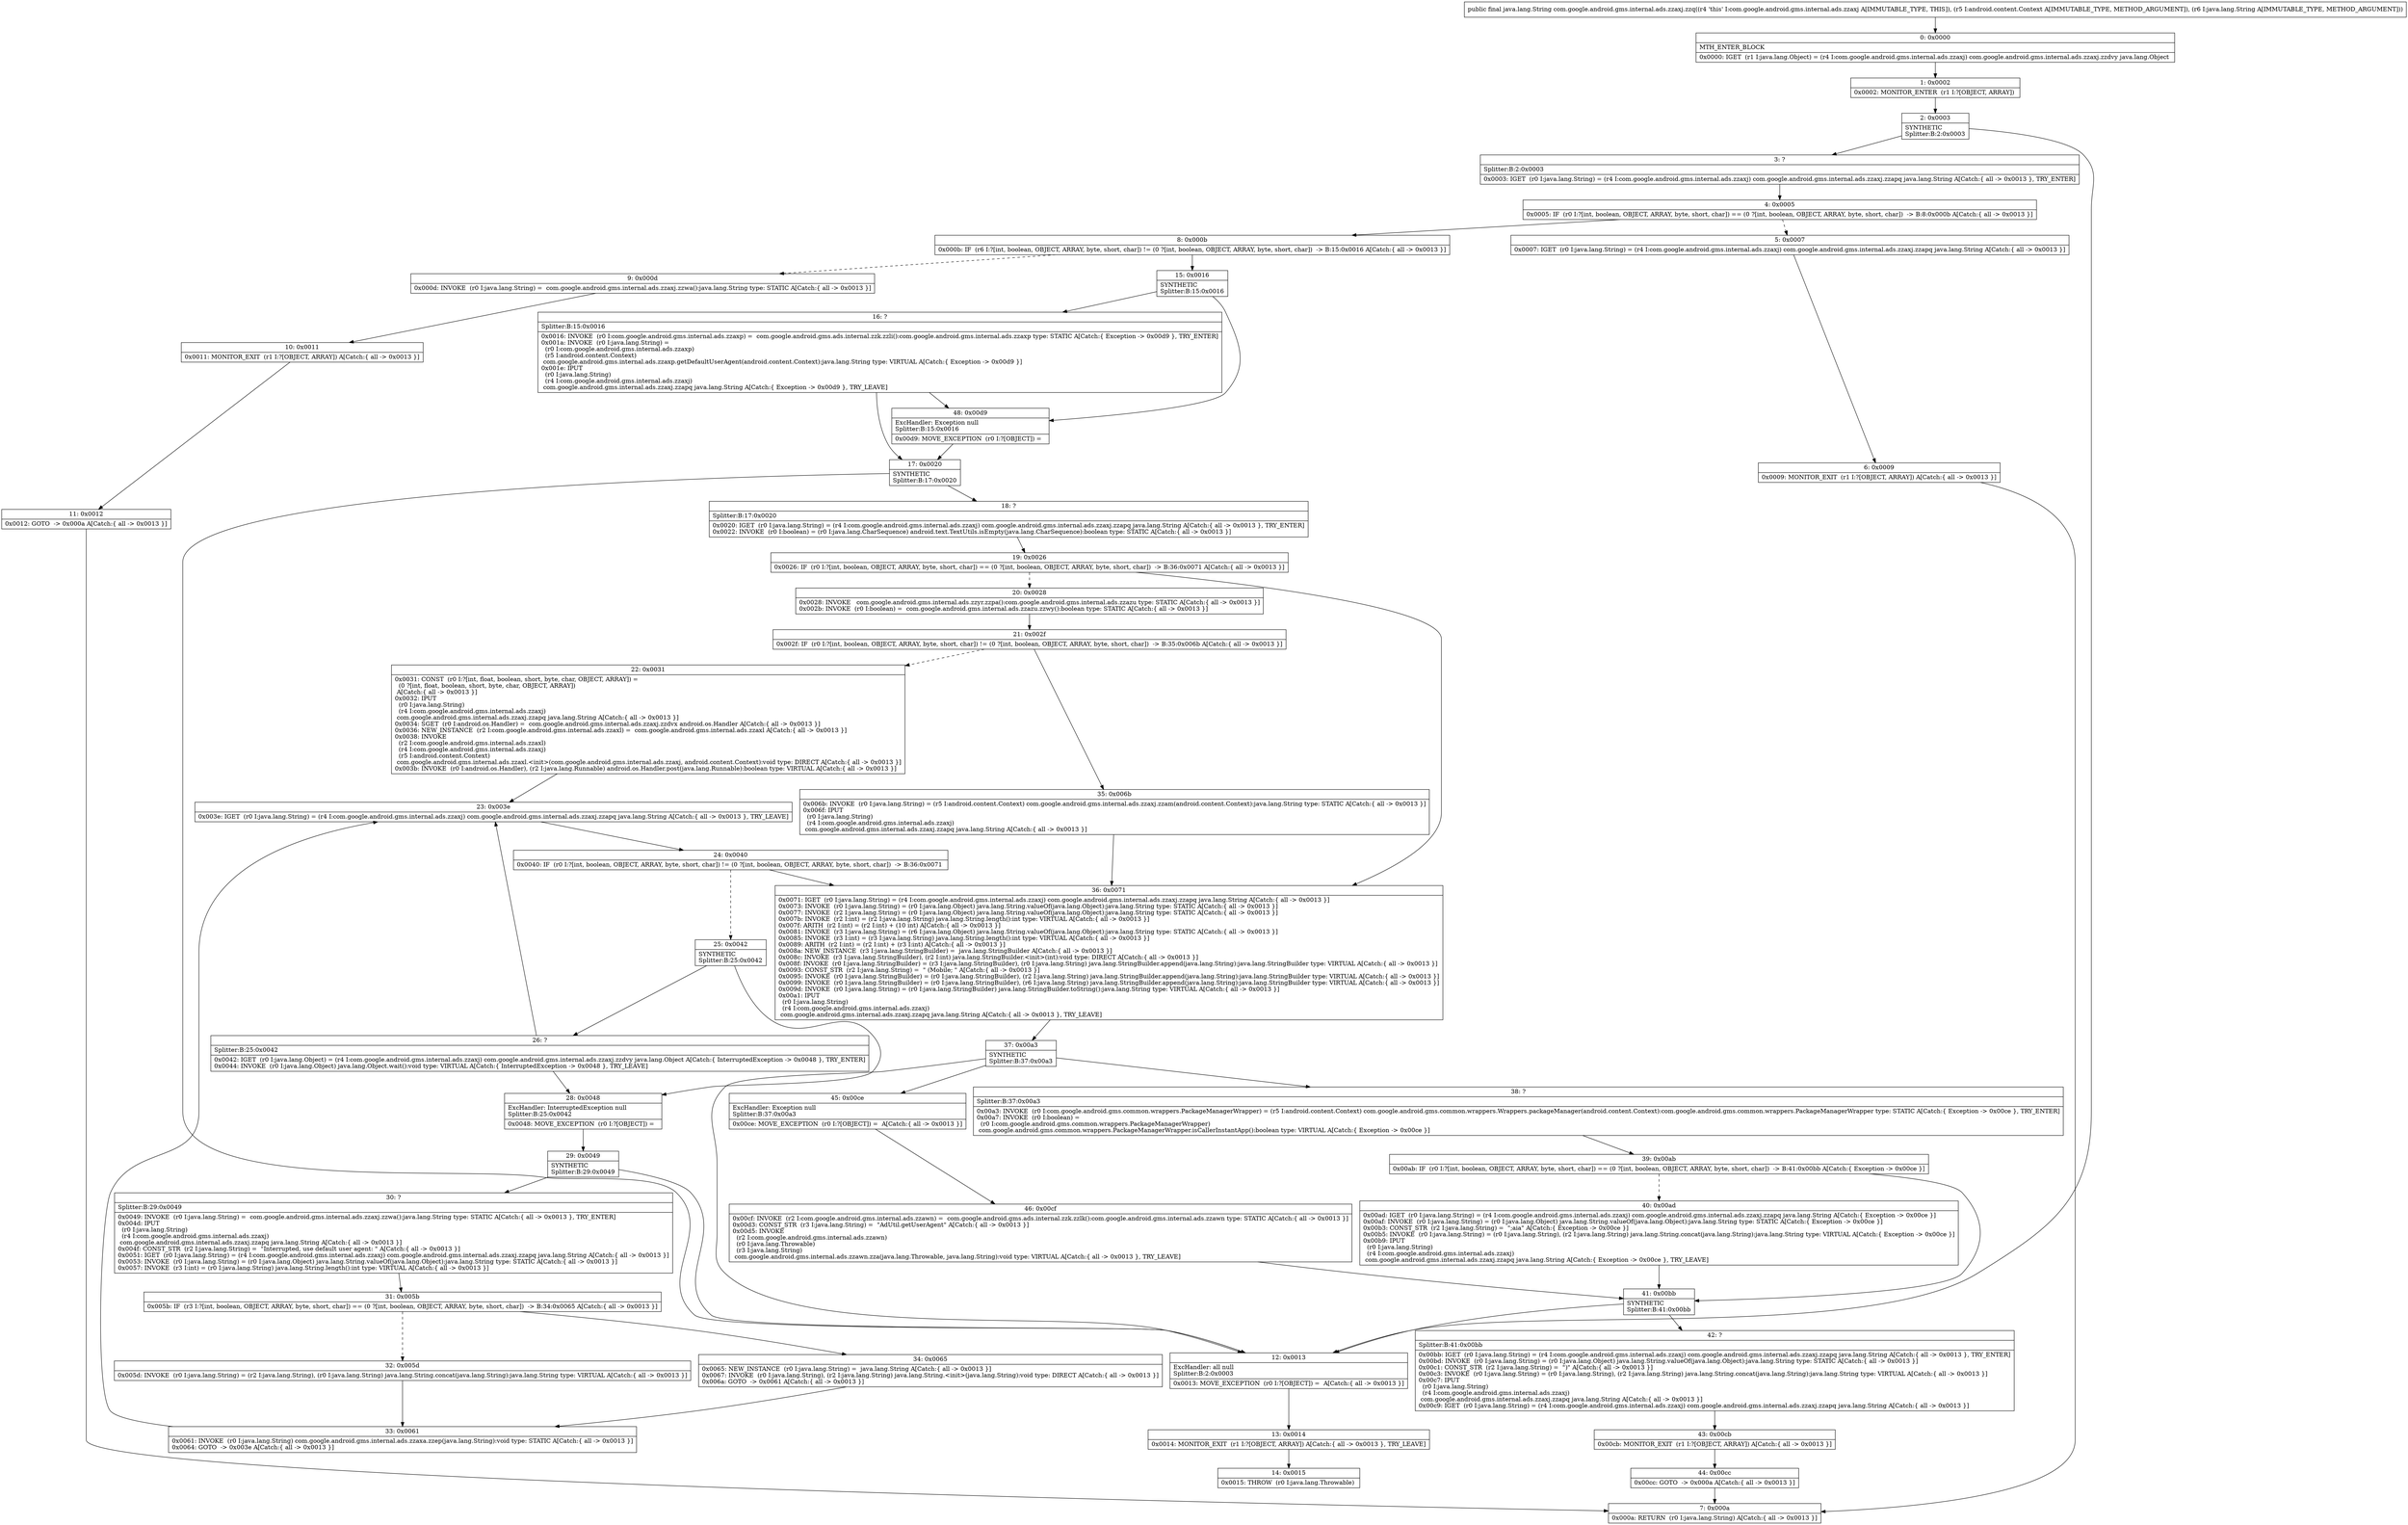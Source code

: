 digraph "CFG forcom.google.android.gms.internal.ads.zzaxj.zzq(Landroid\/content\/Context;Ljava\/lang\/String;)Ljava\/lang\/String;" {
Node_0 [shape=record,label="{0\:\ 0x0000|MTH_ENTER_BLOCK\l|0x0000: IGET  (r1 I:java.lang.Object) = (r4 I:com.google.android.gms.internal.ads.zzaxj) com.google.android.gms.internal.ads.zzaxj.zzdvy java.lang.Object \l}"];
Node_1 [shape=record,label="{1\:\ 0x0002|0x0002: MONITOR_ENTER  (r1 I:?[OBJECT, ARRAY]) \l}"];
Node_2 [shape=record,label="{2\:\ 0x0003|SYNTHETIC\lSplitter:B:2:0x0003\l}"];
Node_3 [shape=record,label="{3\:\ ?|Splitter:B:2:0x0003\l|0x0003: IGET  (r0 I:java.lang.String) = (r4 I:com.google.android.gms.internal.ads.zzaxj) com.google.android.gms.internal.ads.zzaxj.zzapq java.lang.String A[Catch:\{ all \-\> 0x0013 \}, TRY_ENTER]\l}"];
Node_4 [shape=record,label="{4\:\ 0x0005|0x0005: IF  (r0 I:?[int, boolean, OBJECT, ARRAY, byte, short, char]) == (0 ?[int, boolean, OBJECT, ARRAY, byte, short, char])  \-\> B:8:0x000b A[Catch:\{ all \-\> 0x0013 \}]\l}"];
Node_5 [shape=record,label="{5\:\ 0x0007|0x0007: IGET  (r0 I:java.lang.String) = (r4 I:com.google.android.gms.internal.ads.zzaxj) com.google.android.gms.internal.ads.zzaxj.zzapq java.lang.String A[Catch:\{ all \-\> 0x0013 \}]\l}"];
Node_6 [shape=record,label="{6\:\ 0x0009|0x0009: MONITOR_EXIT  (r1 I:?[OBJECT, ARRAY]) A[Catch:\{ all \-\> 0x0013 \}]\l}"];
Node_7 [shape=record,label="{7\:\ 0x000a|0x000a: RETURN  (r0 I:java.lang.String) A[Catch:\{ all \-\> 0x0013 \}]\l}"];
Node_8 [shape=record,label="{8\:\ 0x000b|0x000b: IF  (r6 I:?[int, boolean, OBJECT, ARRAY, byte, short, char]) != (0 ?[int, boolean, OBJECT, ARRAY, byte, short, char])  \-\> B:15:0x0016 A[Catch:\{ all \-\> 0x0013 \}]\l}"];
Node_9 [shape=record,label="{9\:\ 0x000d|0x000d: INVOKE  (r0 I:java.lang.String) =  com.google.android.gms.internal.ads.zzaxj.zzwa():java.lang.String type: STATIC A[Catch:\{ all \-\> 0x0013 \}]\l}"];
Node_10 [shape=record,label="{10\:\ 0x0011|0x0011: MONITOR_EXIT  (r1 I:?[OBJECT, ARRAY]) A[Catch:\{ all \-\> 0x0013 \}]\l}"];
Node_11 [shape=record,label="{11\:\ 0x0012|0x0012: GOTO  \-\> 0x000a A[Catch:\{ all \-\> 0x0013 \}]\l}"];
Node_12 [shape=record,label="{12\:\ 0x0013|ExcHandler: all null\lSplitter:B:2:0x0003\l|0x0013: MOVE_EXCEPTION  (r0 I:?[OBJECT]) =  A[Catch:\{ all \-\> 0x0013 \}]\l}"];
Node_13 [shape=record,label="{13\:\ 0x0014|0x0014: MONITOR_EXIT  (r1 I:?[OBJECT, ARRAY]) A[Catch:\{ all \-\> 0x0013 \}, TRY_LEAVE]\l}"];
Node_14 [shape=record,label="{14\:\ 0x0015|0x0015: THROW  (r0 I:java.lang.Throwable) \l}"];
Node_15 [shape=record,label="{15\:\ 0x0016|SYNTHETIC\lSplitter:B:15:0x0016\l}"];
Node_16 [shape=record,label="{16\:\ ?|Splitter:B:15:0x0016\l|0x0016: INVOKE  (r0 I:com.google.android.gms.internal.ads.zzaxp) =  com.google.android.gms.ads.internal.zzk.zzli():com.google.android.gms.internal.ads.zzaxp type: STATIC A[Catch:\{ Exception \-\> 0x00d9 \}, TRY_ENTER]\l0x001a: INVOKE  (r0 I:java.lang.String) = \l  (r0 I:com.google.android.gms.internal.ads.zzaxp)\l  (r5 I:android.content.Context)\l com.google.android.gms.internal.ads.zzaxp.getDefaultUserAgent(android.content.Context):java.lang.String type: VIRTUAL A[Catch:\{ Exception \-\> 0x00d9 \}]\l0x001e: IPUT  \l  (r0 I:java.lang.String)\l  (r4 I:com.google.android.gms.internal.ads.zzaxj)\l com.google.android.gms.internal.ads.zzaxj.zzapq java.lang.String A[Catch:\{ Exception \-\> 0x00d9 \}, TRY_LEAVE]\l}"];
Node_17 [shape=record,label="{17\:\ 0x0020|SYNTHETIC\lSplitter:B:17:0x0020\l}"];
Node_18 [shape=record,label="{18\:\ ?|Splitter:B:17:0x0020\l|0x0020: IGET  (r0 I:java.lang.String) = (r4 I:com.google.android.gms.internal.ads.zzaxj) com.google.android.gms.internal.ads.zzaxj.zzapq java.lang.String A[Catch:\{ all \-\> 0x0013 \}, TRY_ENTER]\l0x0022: INVOKE  (r0 I:boolean) = (r0 I:java.lang.CharSequence) android.text.TextUtils.isEmpty(java.lang.CharSequence):boolean type: STATIC A[Catch:\{ all \-\> 0x0013 \}]\l}"];
Node_19 [shape=record,label="{19\:\ 0x0026|0x0026: IF  (r0 I:?[int, boolean, OBJECT, ARRAY, byte, short, char]) == (0 ?[int, boolean, OBJECT, ARRAY, byte, short, char])  \-\> B:36:0x0071 A[Catch:\{ all \-\> 0x0013 \}]\l}"];
Node_20 [shape=record,label="{20\:\ 0x0028|0x0028: INVOKE   com.google.android.gms.internal.ads.zzyr.zzpa():com.google.android.gms.internal.ads.zzazu type: STATIC A[Catch:\{ all \-\> 0x0013 \}]\l0x002b: INVOKE  (r0 I:boolean) =  com.google.android.gms.internal.ads.zzazu.zzwy():boolean type: STATIC A[Catch:\{ all \-\> 0x0013 \}]\l}"];
Node_21 [shape=record,label="{21\:\ 0x002f|0x002f: IF  (r0 I:?[int, boolean, OBJECT, ARRAY, byte, short, char]) != (0 ?[int, boolean, OBJECT, ARRAY, byte, short, char])  \-\> B:35:0x006b A[Catch:\{ all \-\> 0x0013 \}]\l}"];
Node_22 [shape=record,label="{22\:\ 0x0031|0x0031: CONST  (r0 I:?[int, float, boolean, short, byte, char, OBJECT, ARRAY]) = \l  (0 ?[int, float, boolean, short, byte, char, OBJECT, ARRAY])\l A[Catch:\{ all \-\> 0x0013 \}]\l0x0032: IPUT  \l  (r0 I:java.lang.String)\l  (r4 I:com.google.android.gms.internal.ads.zzaxj)\l com.google.android.gms.internal.ads.zzaxj.zzapq java.lang.String A[Catch:\{ all \-\> 0x0013 \}]\l0x0034: SGET  (r0 I:android.os.Handler) =  com.google.android.gms.internal.ads.zzaxj.zzdvx android.os.Handler A[Catch:\{ all \-\> 0x0013 \}]\l0x0036: NEW_INSTANCE  (r2 I:com.google.android.gms.internal.ads.zzaxl) =  com.google.android.gms.internal.ads.zzaxl A[Catch:\{ all \-\> 0x0013 \}]\l0x0038: INVOKE  \l  (r2 I:com.google.android.gms.internal.ads.zzaxl)\l  (r4 I:com.google.android.gms.internal.ads.zzaxj)\l  (r5 I:android.content.Context)\l com.google.android.gms.internal.ads.zzaxl.\<init\>(com.google.android.gms.internal.ads.zzaxj, android.content.Context):void type: DIRECT A[Catch:\{ all \-\> 0x0013 \}]\l0x003b: INVOKE  (r0 I:android.os.Handler), (r2 I:java.lang.Runnable) android.os.Handler.post(java.lang.Runnable):boolean type: VIRTUAL A[Catch:\{ all \-\> 0x0013 \}]\l}"];
Node_23 [shape=record,label="{23\:\ 0x003e|0x003e: IGET  (r0 I:java.lang.String) = (r4 I:com.google.android.gms.internal.ads.zzaxj) com.google.android.gms.internal.ads.zzaxj.zzapq java.lang.String A[Catch:\{ all \-\> 0x0013 \}, TRY_LEAVE]\l}"];
Node_24 [shape=record,label="{24\:\ 0x0040|0x0040: IF  (r0 I:?[int, boolean, OBJECT, ARRAY, byte, short, char]) != (0 ?[int, boolean, OBJECT, ARRAY, byte, short, char])  \-\> B:36:0x0071 \l}"];
Node_25 [shape=record,label="{25\:\ 0x0042|SYNTHETIC\lSplitter:B:25:0x0042\l}"];
Node_26 [shape=record,label="{26\:\ ?|Splitter:B:25:0x0042\l|0x0042: IGET  (r0 I:java.lang.Object) = (r4 I:com.google.android.gms.internal.ads.zzaxj) com.google.android.gms.internal.ads.zzaxj.zzdvy java.lang.Object A[Catch:\{ InterruptedException \-\> 0x0048 \}, TRY_ENTER]\l0x0044: INVOKE  (r0 I:java.lang.Object) java.lang.Object.wait():void type: VIRTUAL A[Catch:\{ InterruptedException \-\> 0x0048 \}, TRY_LEAVE]\l}"];
Node_28 [shape=record,label="{28\:\ 0x0048|ExcHandler: InterruptedException null\lSplitter:B:25:0x0042\l|0x0048: MOVE_EXCEPTION  (r0 I:?[OBJECT]) =  \l}"];
Node_29 [shape=record,label="{29\:\ 0x0049|SYNTHETIC\lSplitter:B:29:0x0049\l}"];
Node_30 [shape=record,label="{30\:\ ?|Splitter:B:29:0x0049\l|0x0049: INVOKE  (r0 I:java.lang.String) =  com.google.android.gms.internal.ads.zzaxj.zzwa():java.lang.String type: STATIC A[Catch:\{ all \-\> 0x0013 \}, TRY_ENTER]\l0x004d: IPUT  \l  (r0 I:java.lang.String)\l  (r4 I:com.google.android.gms.internal.ads.zzaxj)\l com.google.android.gms.internal.ads.zzaxj.zzapq java.lang.String A[Catch:\{ all \-\> 0x0013 \}]\l0x004f: CONST_STR  (r2 I:java.lang.String) =  \"Interrupted, use default user agent: \" A[Catch:\{ all \-\> 0x0013 \}]\l0x0051: IGET  (r0 I:java.lang.String) = (r4 I:com.google.android.gms.internal.ads.zzaxj) com.google.android.gms.internal.ads.zzaxj.zzapq java.lang.String A[Catch:\{ all \-\> 0x0013 \}]\l0x0053: INVOKE  (r0 I:java.lang.String) = (r0 I:java.lang.Object) java.lang.String.valueOf(java.lang.Object):java.lang.String type: STATIC A[Catch:\{ all \-\> 0x0013 \}]\l0x0057: INVOKE  (r3 I:int) = (r0 I:java.lang.String) java.lang.String.length():int type: VIRTUAL A[Catch:\{ all \-\> 0x0013 \}]\l}"];
Node_31 [shape=record,label="{31\:\ 0x005b|0x005b: IF  (r3 I:?[int, boolean, OBJECT, ARRAY, byte, short, char]) == (0 ?[int, boolean, OBJECT, ARRAY, byte, short, char])  \-\> B:34:0x0065 A[Catch:\{ all \-\> 0x0013 \}]\l}"];
Node_32 [shape=record,label="{32\:\ 0x005d|0x005d: INVOKE  (r0 I:java.lang.String) = (r2 I:java.lang.String), (r0 I:java.lang.String) java.lang.String.concat(java.lang.String):java.lang.String type: VIRTUAL A[Catch:\{ all \-\> 0x0013 \}]\l}"];
Node_33 [shape=record,label="{33\:\ 0x0061|0x0061: INVOKE  (r0 I:java.lang.String) com.google.android.gms.internal.ads.zzaxa.zzep(java.lang.String):void type: STATIC A[Catch:\{ all \-\> 0x0013 \}]\l0x0064: GOTO  \-\> 0x003e A[Catch:\{ all \-\> 0x0013 \}]\l}"];
Node_34 [shape=record,label="{34\:\ 0x0065|0x0065: NEW_INSTANCE  (r0 I:java.lang.String) =  java.lang.String A[Catch:\{ all \-\> 0x0013 \}]\l0x0067: INVOKE  (r0 I:java.lang.String), (r2 I:java.lang.String) java.lang.String.\<init\>(java.lang.String):void type: DIRECT A[Catch:\{ all \-\> 0x0013 \}]\l0x006a: GOTO  \-\> 0x0061 A[Catch:\{ all \-\> 0x0013 \}]\l}"];
Node_35 [shape=record,label="{35\:\ 0x006b|0x006b: INVOKE  (r0 I:java.lang.String) = (r5 I:android.content.Context) com.google.android.gms.internal.ads.zzaxj.zzam(android.content.Context):java.lang.String type: STATIC A[Catch:\{ all \-\> 0x0013 \}]\l0x006f: IPUT  \l  (r0 I:java.lang.String)\l  (r4 I:com.google.android.gms.internal.ads.zzaxj)\l com.google.android.gms.internal.ads.zzaxj.zzapq java.lang.String A[Catch:\{ all \-\> 0x0013 \}]\l}"];
Node_36 [shape=record,label="{36\:\ 0x0071|0x0071: IGET  (r0 I:java.lang.String) = (r4 I:com.google.android.gms.internal.ads.zzaxj) com.google.android.gms.internal.ads.zzaxj.zzapq java.lang.String A[Catch:\{ all \-\> 0x0013 \}]\l0x0073: INVOKE  (r0 I:java.lang.String) = (r0 I:java.lang.Object) java.lang.String.valueOf(java.lang.Object):java.lang.String type: STATIC A[Catch:\{ all \-\> 0x0013 \}]\l0x0077: INVOKE  (r2 I:java.lang.String) = (r0 I:java.lang.Object) java.lang.String.valueOf(java.lang.Object):java.lang.String type: STATIC A[Catch:\{ all \-\> 0x0013 \}]\l0x007b: INVOKE  (r2 I:int) = (r2 I:java.lang.String) java.lang.String.length():int type: VIRTUAL A[Catch:\{ all \-\> 0x0013 \}]\l0x007f: ARITH  (r2 I:int) = (r2 I:int) + (10 int) A[Catch:\{ all \-\> 0x0013 \}]\l0x0081: INVOKE  (r3 I:java.lang.String) = (r6 I:java.lang.Object) java.lang.String.valueOf(java.lang.Object):java.lang.String type: STATIC A[Catch:\{ all \-\> 0x0013 \}]\l0x0085: INVOKE  (r3 I:int) = (r3 I:java.lang.String) java.lang.String.length():int type: VIRTUAL A[Catch:\{ all \-\> 0x0013 \}]\l0x0089: ARITH  (r2 I:int) = (r2 I:int) + (r3 I:int) A[Catch:\{ all \-\> 0x0013 \}]\l0x008a: NEW_INSTANCE  (r3 I:java.lang.StringBuilder) =  java.lang.StringBuilder A[Catch:\{ all \-\> 0x0013 \}]\l0x008c: INVOKE  (r3 I:java.lang.StringBuilder), (r2 I:int) java.lang.StringBuilder.\<init\>(int):void type: DIRECT A[Catch:\{ all \-\> 0x0013 \}]\l0x008f: INVOKE  (r0 I:java.lang.StringBuilder) = (r3 I:java.lang.StringBuilder), (r0 I:java.lang.String) java.lang.StringBuilder.append(java.lang.String):java.lang.StringBuilder type: VIRTUAL A[Catch:\{ all \-\> 0x0013 \}]\l0x0093: CONST_STR  (r2 I:java.lang.String) =  \" (Mobile; \" A[Catch:\{ all \-\> 0x0013 \}]\l0x0095: INVOKE  (r0 I:java.lang.StringBuilder) = (r0 I:java.lang.StringBuilder), (r2 I:java.lang.String) java.lang.StringBuilder.append(java.lang.String):java.lang.StringBuilder type: VIRTUAL A[Catch:\{ all \-\> 0x0013 \}]\l0x0099: INVOKE  (r0 I:java.lang.StringBuilder) = (r0 I:java.lang.StringBuilder), (r6 I:java.lang.String) java.lang.StringBuilder.append(java.lang.String):java.lang.StringBuilder type: VIRTUAL A[Catch:\{ all \-\> 0x0013 \}]\l0x009d: INVOKE  (r0 I:java.lang.String) = (r0 I:java.lang.StringBuilder) java.lang.StringBuilder.toString():java.lang.String type: VIRTUAL A[Catch:\{ all \-\> 0x0013 \}]\l0x00a1: IPUT  \l  (r0 I:java.lang.String)\l  (r4 I:com.google.android.gms.internal.ads.zzaxj)\l com.google.android.gms.internal.ads.zzaxj.zzapq java.lang.String A[Catch:\{ all \-\> 0x0013 \}, TRY_LEAVE]\l}"];
Node_37 [shape=record,label="{37\:\ 0x00a3|SYNTHETIC\lSplitter:B:37:0x00a3\l}"];
Node_38 [shape=record,label="{38\:\ ?|Splitter:B:37:0x00a3\l|0x00a3: INVOKE  (r0 I:com.google.android.gms.common.wrappers.PackageManagerWrapper) = (r5 I:android.content.Context) com.google.android.gms.common.wrappers.Wrappers.packageManager(android.content.Context):com.google.android.gms.common.wrappers.PackageManagerWrapper type: STATIC A[Catch:\{ Exception \-\> 0x00ce \}, TRY_ENTER]\l0x00a7: INVOKE  (r0 I:boolean) = \l  (r0 I:com.google.android.gms.common.wrappers.PackageManagerWrapper)\l com.google.android.gms.common.wrappers.PackageManagerWrapper.isCallerInstantApp():boolean type: VIRTUAL A[Catch:\{ Exception \-\> 0x00ce \}]\l}"];
Node_39 [shape=record,label="{39\:\ 0x00ab|0x00ab: IF  (r0 I:?[int, boolean, OBJECT, ARRAY, byte, short, char]) == (0 ?[int, boolean, OBJECT, ARRAY, byte, short, char])  \-\> B:41:0x00bb A[Catch:\{ Exception \-\> 0x00ce \}]\l}"];
Node_40 [shape=record,label="{40\:\ 0x00ad|0x00ad: IGET  (r0 I:java.lang.String) = (r4 I:com.google.android.gms.internal.ads.zzaxj) com.google.android.gms.internal.ads.zzaxj.zzapq java.lang.String A[Catch:\{ Exception \-\> 0x00ce \}]\l0x00af: INVOKE  (r0 I:java.lang.String) = (r0 I:java.lang.Object) java.lang.String.valueOf(java.lang.Object):java.lang.String type: STATIC A[Catch:\{ Exception \-\> 0x00ce \}]\l0x00b3: CONST_STR  (r2 I:java.lang.String) =  \";aia\" A[Catch:\{ Exception \-\> 0x00ce \}]\l0x00b5: INVOKE  (r0 I:java.lang.String) = (r0 I:java.lang.String), (r2 I:java.lang.String) java.lang.String.concat(java.lang.String):java.lang.String type: VIRTUAL A[Catch:\{ Exception \-\> 0x00ce \}]\l0x00b9: IPUT  \l  (r0 I:java.lang.String)\l  (r4 I:com.google.android.gms.internal.ads.zzaxj)\l com.google.android.gms.internal.ads.zzaxj.zzapq java.lang.String A[Catch:\{ Exception \-\> 0x00ce \}, TRY_LEAVE]\l}"];
Node_41 [shape=record,label="{41\:\ 0x00bb|SYNTHETIC\lSplitter:B:41:0x00bb\l}"];
Node_42 [shape=record,label="{42\:\ ?|Splitter:B:41:0x00bb\l|0x00bb: IGET  (r0 I:java.lang.String) = (r4 I:com.google.android.gms.internal.ads.zzaxj) com.google.android.gms.internal.ads.zzaxj.zzapq java.lang.String A[Catch:\{ all \-\> 0x0013 \}, TRY_ENTER]\l0x00bd: INVOKE  (r0 I:java.lang.String) = (r0 I:java.lang.Object) java.lang.String.valueOf(java.lang.Object):java.lang.String type: STATIC A[Catch:\{ all \-\> 0x0013 \}]\l0x00c1: CONST_STR  (r2 I:java.lang.String) =  \")\" A[Catch:\{ all \-\> 0x0013 \}]\l0x00c3: INVOKE  (r0 I:java.lang.String) = (r0 I:java.lang.String), (r2 I:java.lang.String) java.lang.String.concat(java.lang.String):java.lang.String type: VIRTUAL A[Catch:\{ all \-\> 0x0013 \}]\l0x00c7: IPUT  \l  (r0 I:java.lang.String)\l  (r4 I:com.google.android.gms.internal.ads.zzaxj)\l com.google.android.gms.internal.ads.zzaxj.zzapq java.lang.String A[Catch:\{ all \-\> 0x0013 \}]\l0x00c9: IGET  (r0 I:java.lang.String) = (r4 I:com.google.android.gms.internal.ads.zzaxj) com.google.android.gms.internal.ads.zzaxj.zzapq java.lang.String A[Catch:\{ all \-\> 0x0013 \}]\l}"];
Node_43 [shape=record,label="{43\:\ 0x00cb|0x00cb: MONITOR_EXIT  (r1 I:?[OBJECT, ARRAY]) A[Catch:\{ all \-\> 0x0013 \}]\l}"];
Node_44 [shape=record,label="{44\:\ 0x00cc|0x00cc: GOTO  \-\> 0x000a A[Catch:\{ all \-\> 0x0013 \}]\l}"];
Node_45 [shape=record,label="{45\:\ 0x00ce|ExcHandler: Exception null\lSplitter:B:37:0x00a3\l|0x00ce: MOVE_EXCEPTION  (r0 I:?[OBJECT]) =  A[Catch:\{ all \-\> 0x0013 \}]\l}"];
Node_46 [shape=record,label="{46\:\ 0x00cf|0x00cf: INVOKE  (r2 I:com.google.android.gms.internal.ads.zzawn) =  com.google.android.gms.ads.internal.zzk.zzlk():com.google.android.gms.internal.ads.zzawn type: STATIC A[Catch:\{ all \-\> 0x0013 \}]\l0x00d3: CONST_STR  (r3 I:java.lang.String) =  \"AdUtil.getUserAgent\" A[Catch:\{ all \-\> 0x0013 \}]\l0x00d5: INVOKE  \l  (r2 I:com.google.android.gms.internal.ads.zzawn)\l  (r0 I:java.lang.Throwable)\l  (r3 I:java.lang.String)\l com.google.android.gms.internal.ads.zzawn.zza(java.lang.Throwable, java.lang.String):void type: VIRTUAL A[Catch:\{ all \-\> 0x0013 \}, TRY_LEAVE]\l}"];
Node_48 [shape=record,label="{48\:\ 0x00d9|ExcHandler: Exception null\lSplitter:B:15:0x0016\l|0x00d9: MOVE_EXCEPTION  (r0 I:?[OBJECT]) =  \l}"];
MethodNode[shape=record,label="{public final java.lang.String com.google.android.gms.internal.ads.zzaxj.zzq((r4 'this' I:com.google.android.gms.internal.ads.zzaxj A[IMMUTABLE_TYPE, THIS]), (r5 I:android.content.Context A[IMMUTABLE_TYPE, METHOD_ARGUMENT]), (r6 I:java.lang.String A[IMMUTABLE_TYPE, METHOD_ARGUMENT])) }"];
MethodNode -> Node_0;
Node_0 -> Node_1;
Node_1 -> Node_2;
Node_2 -> Node_3;
Node_2 -> Node_12;
Node_3 -> Node_4;
Node_4 -> Node_5[style=dashed];
Node_4 -> Node_8;
Node_5 -> Node_6;
Node_6 -> Node_7;
Node_8 -> Node_9[style=dashed];
Node_8 -> Node_15;
Node_9 -> Node_10;
Node_10 -> Node_11;
Node_11 -> Node_7;
Node_12 -> Node_13;
Node_13 -> Node_14;
Node_15 -> Node_16;
Node_15 -> Node_48;
Node_16 -> Node_17;
Node_16 -> Node_48;
Node_17 -> Node_18;
Node_17 -> Node_12;
Node_18 -> Node_19;
Node_19 -> Node_20[style=dashed];
Node_19 -> Node_36;
Node_20 -> Node_21;
Node_21 -> Node_22[style=dashed];
Node_21 -> Node_35;
Node_22 -> Node_23;
Node_23 -> Node_24;
Node_24 -> Node_25[style=dashed];
Node_24 -> Node_36;
Node_25 -> Node_26;
Node_25 -> Node_28;
Node_26 -> Node_28;
Node_26 -> Node_23;
Node_28 -> Node_29;
Node_29 -> Node_30;
Node_29 -> Node_12;
Node_30 -> Node_31;
Node_31 -> Node_32[style=dashed];
Node_31 -> Node_34;
Node_32 -> Node_33;
Node_33 -> Node_23;
Node_34 -> Node_33;
Node_35 -> Node_36;
Node_36 -> Node_37;
Node_37 -> Node_38;
Node_37 -> Node_45;
Node_37 -> Node_12;
Node_38 -> Node_39;
Node_39 -> Node_40[style=dashed];
Node_39 -> Node_41;
Node_40 -> Node_41;
Node_41 -> Node_42;
Node_41 -> Node_12;
Node_42 -> Node_43;
Node_43 -> Node_44;
Node_44 -> Node_7;
Node_45 -> Node_46;
Node_46 -> Node_41;
Node_48 -> Node_17;
}

